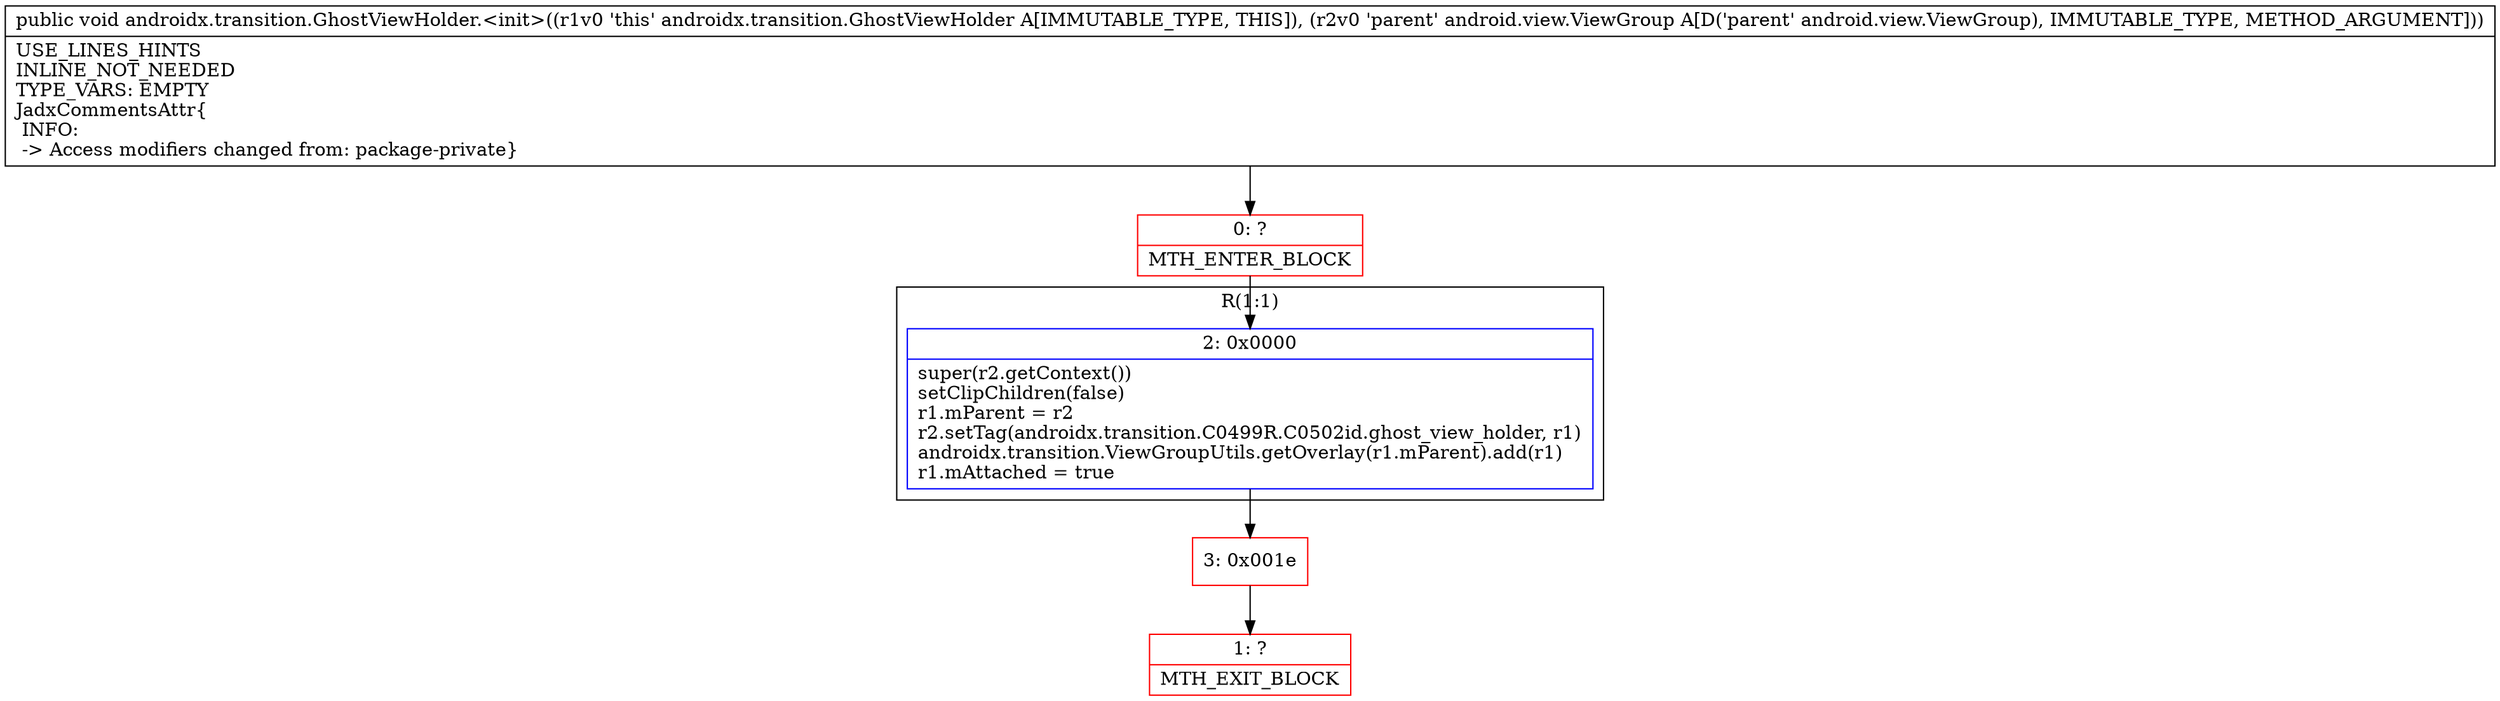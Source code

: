 digraph "CFG forandroidx.transition.GhostViewHolder.\<init\>(Landroid\/view\/ViewGroup;)V" {
subgraph cluster_Region_1148547343 {
label = "R(1:1)";
node [shape=record,color=blue];
Node_2 [shape=record,label="{2\:\ 0x0000|super(r2.getContext())\lsetClipChildren(false)\lr1.mParent = r2\lr2.setTag(androidx.transition.C0499R.C0502id.ghost_view_holder, r1)\landroidx.transition.ViewGroupUtils.getOverlay(r1.mParent).add(r1)\lr1.mAttached = true\l}"];
}
Node_0 [shape=record,color=red,label="{0\:\ ?|MTH_ENTER_BLOCK\l}"];
Node_3 [shape=record,color=red,label="{3\:\ 0x001e}"];
Node_1 [shape=record,color=red,label="{1\:\ ?|MTH_EXIT_BLOCK\l}"];
MethodNode[shape=record,label="{public void androidx.transition.GhostViewHolder.\<init\>((r1v0 'this' androidx.transition.GhostViewHolder A[IMMUTABLE_TYPE, THIS]), (r2v0 'parent' android.view.ViewGroup A[D('parent' android.view.ViewGroup), IMMUTABLE_TYPE, METHOD_ARGUMENT]))  | USE_LINES_HINTS\lINLINE_NOT_NEEDED\lTYPE_VARS: EMPTY\lJadxCommentsAttr\{\l INFO: \l \-\> Access modifiers changed from: package\-private\}\l}"];
MethodNode -> Node_0;Node_2 -> Node_3;
Node_0 -> Node_2;
Node_3 -> Node_1;
}

